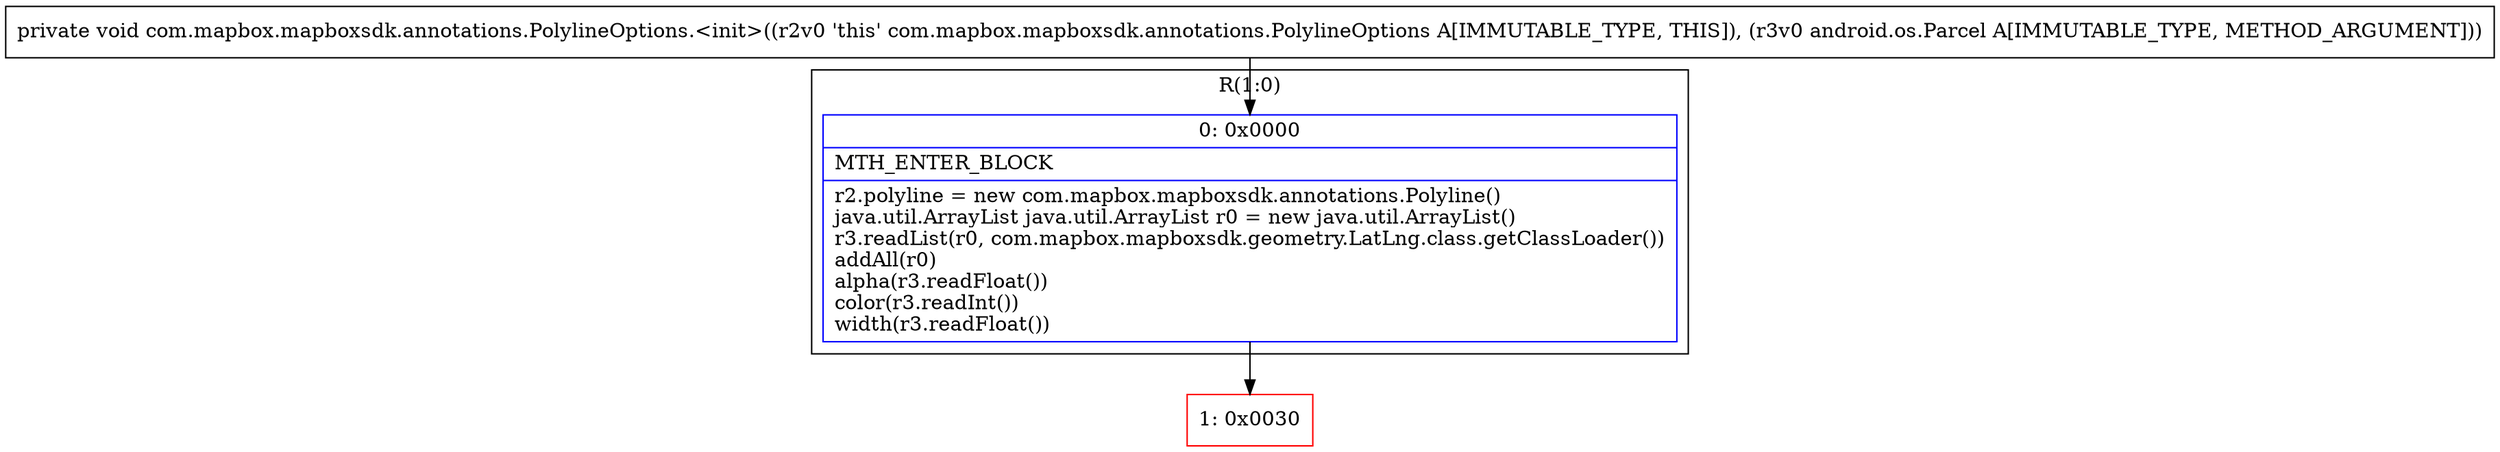 digraph "CFG forcom.mapbox.mapboxsdk.annotations.PolylineOptions.\<init\>(Landroid\/os\/Parcel;)V" {
subgraph cluster_Region_1635008429 {
label = "R(1:0)";
node [shape=record,color=blue];
Node_0 [shape=record,label="{0\:\ 0x0000|MTH_ENTER_BLOCK\l|r2.polyline = new com.mapbox.mapboxsdk.annotations.Polyline()\ljava.util.ArrayList java.util.ArrayList r0 = new java.util.ArrayList()\lr3.readList(r0, com.mapbox.mapboxsdk.geometry.LatLng.class.getClassLoader())\laddAll(r0)\lalpha(r3.readFloat())\lcolor(r3.readInt())\lwidth(r3.readFloat())\l}"];
}
Node_1 [shape=record,color=red,label="{1\:\ 0x0030}"];
MethodNode[shape=record,label="{private void com.mapbox.mapboxsdk.annotations.PolylineOptions.\<init\>((r2v0 'this' com.mapbox.mapboxsdk.annotations.PolylineOptions A[IMMUTABLE_TYPE, THIS]), (r3v0 android.os.Parcel A[IMMUTABLE_TYPE, METHOD_ARGUMENT])) }"];
MethodNode -> Node_0;
Node_0 -> Node_1;
}

